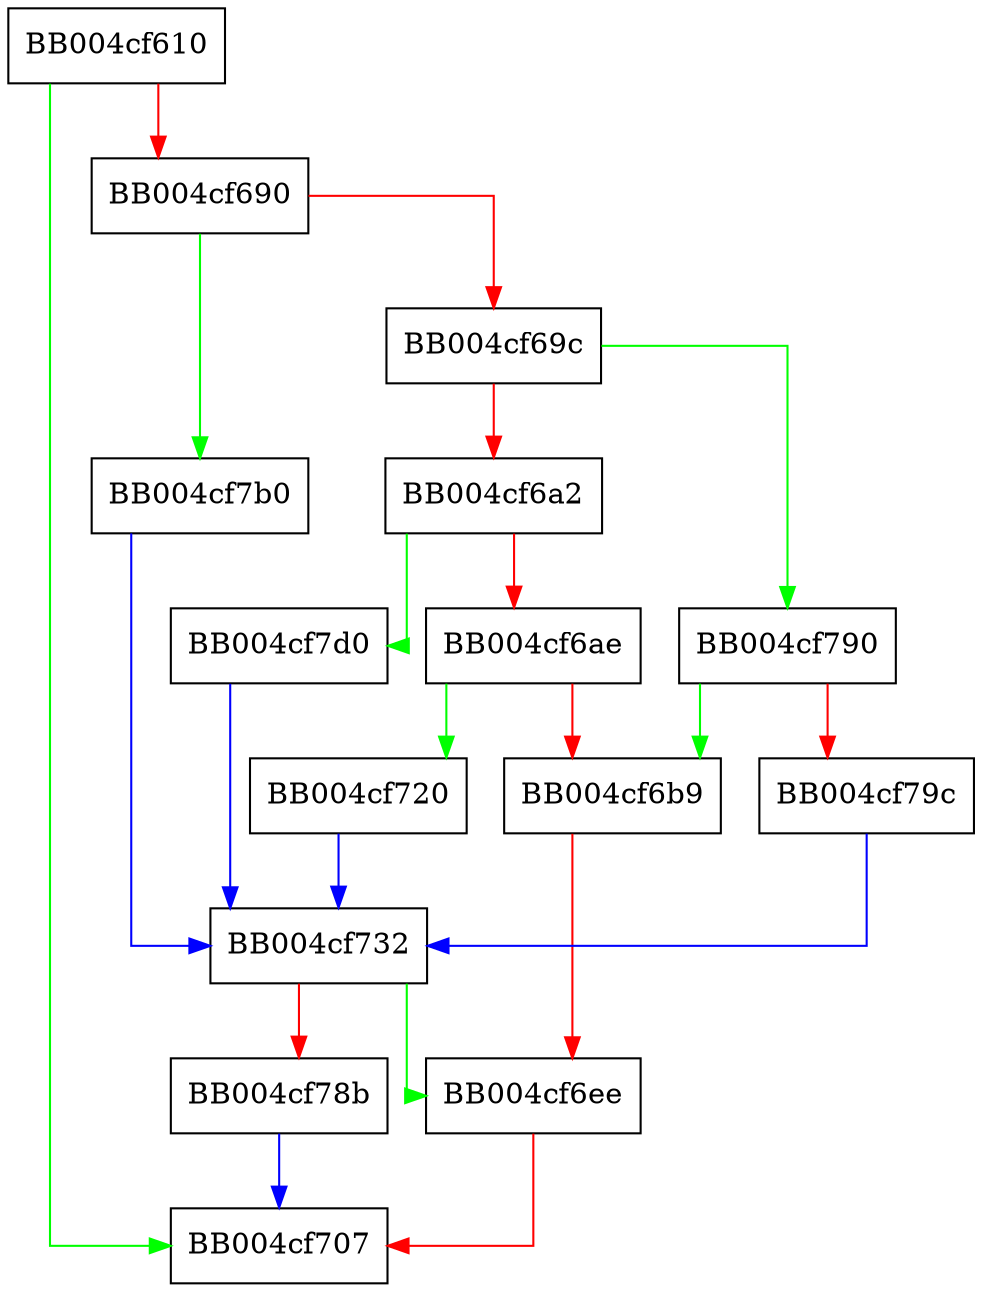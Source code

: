 digraph tls_new_record_layer {
  node [shape="box"];
  graph [splines=ortho];
  BB004cf610 -> BB004cf707 [color="green"];
  BB004cf610 -> BB004cf690 [color="red"];
  BB004cf690 -> BB004cf7b0 [color="green"];
  BB004cf690 -> BB004cf69c [color="red"];
  BB004cf69c -> BB004cf790 [color="green"];
  BB004cf69c -> BB004cf6a2 [color="red"];
  BB004cf6a2 -> BB004cf7d0 [color="green"];
  BB004cf6a2 -> BB004cf6ae [color="red"];
  BB004cf6ae -> BB004cf720 [color="green"];
  BB004cf6ae -> BB004cf6b9 [color="red"];
  BB004cf6b9 -> BB004cf6ee [color="red"];
  BB004cf6ee -> BB004cf707 [color="red"];
  BB004cf720 -> BB004cf732 [color="blue"];
  BB004cf732 -> BB004cf6ee [color="green"];
  BB004cf732 -> BB004cf78b [color="red"];
  BB004cf78b -> BB004cf707 [color="blue"];
  BB004cf790 -> BB004cf6b9 [color="green"];
  BB004cf790 -> BB004cf79c [color="red"];
  BB004cf79c -> BB004cf732 [color="blue"];
  BB004cf7b0 -> BB004cf732 [color="blue"];
  BB004cf7d0 -> BB004cf732 [color="blue"];
}